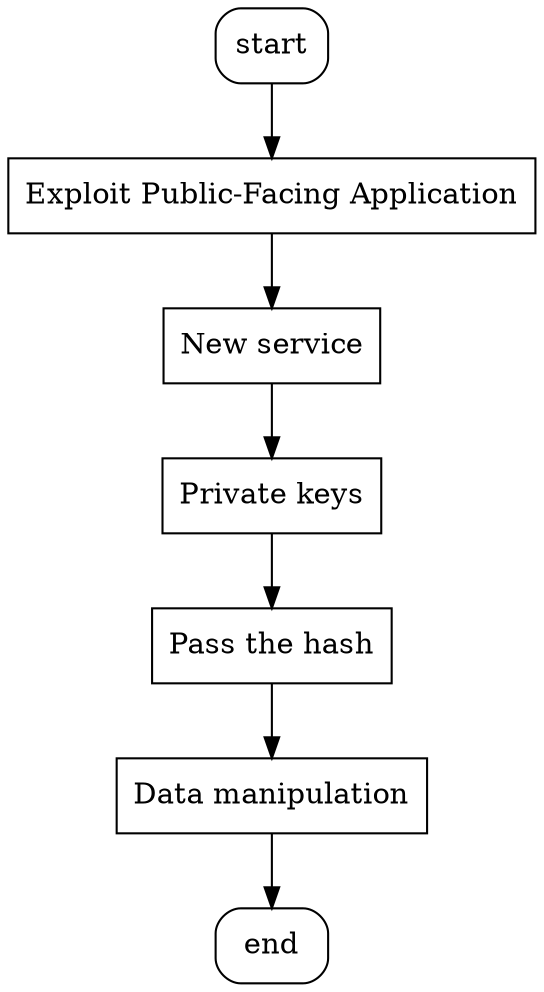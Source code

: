 digraph more162 {
	// nodes
	1[label="start",shape=box,style=rounded];
	2[label="Exploit Public-Facing Application",shape=box];
		//P1//
	3[label="New service",shape=box];
		//P2;S1
		//P1=>P2//
	4[label="Private keys",shape=box];
		//P3;U1
		//P2=>P3//
	5[label="Pass the hash",shape=box];
		//P4;U2//
	6[label="Data manipulation",shape=box];
		//P5;F1
		//P4=>P5;P5->F1//
	7[label="end",shape=box,style=rounded];

	// edges
	1->2->3->4->5->6->7
}
